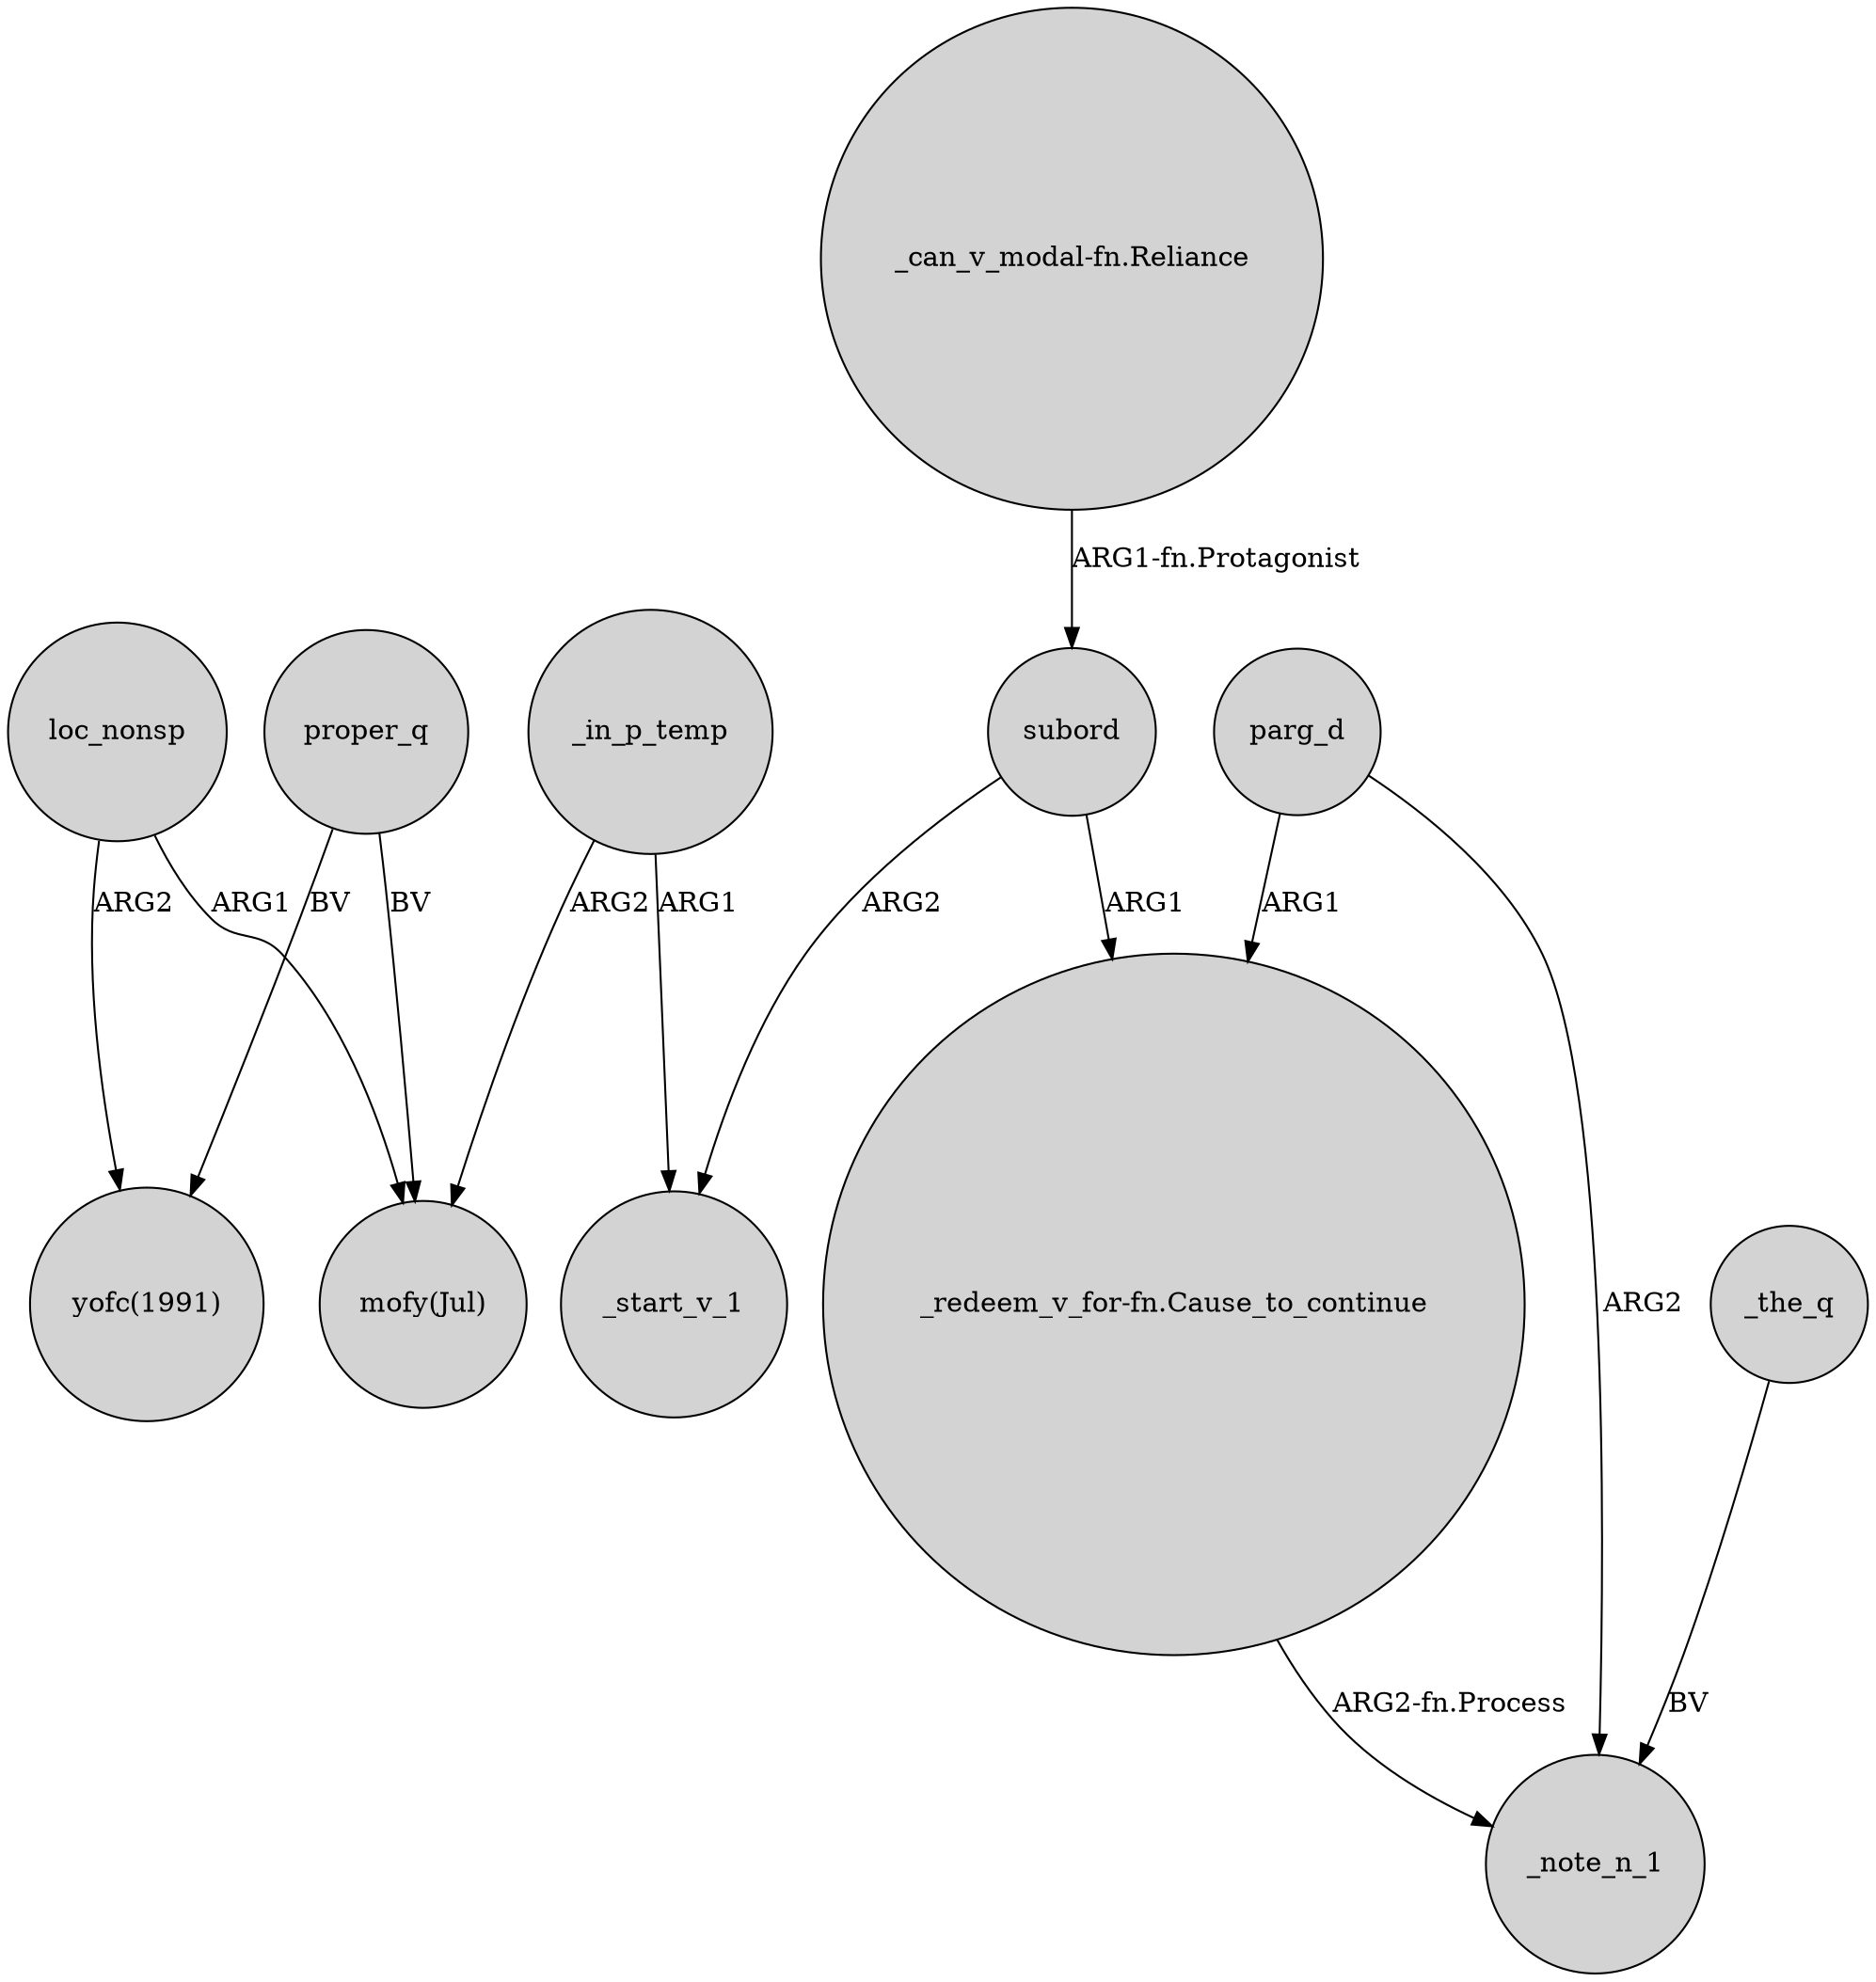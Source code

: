 digraph {
	node [shape=circle style=filled]
	_in_p_temp -> "mofy(Jul)" [label=ARG2]
	"_redeem_v_for-fn.Cause_to_continue" -> _note_n_1 [label="ARG2-fn.Process"]
	subord -> _start_v_1 [label=ARG2]
	proper_q -> "mofy(Jul)" [label=BV]
	parg_d -> "_redeem_v_for-fn.Cause_to_continue" [label=ARG1]
	proper_q -> "yofc(1991)" [label=BV]
	loc_nonsp -> "mofy(Jul)" [label=ARG1]
	loc_nonsp -> "yofc(1991)" [label=ARG2]
	subord -> "_redeem_v_for-fn.Cause_to_continue" [label=ARG1]
	"_can_v_modal-fn.Reliance" -> subord [label="ARG1-fn.Protagonist"]
	_the_q -> _note_n_1 [label=BV]
	parg_d -> _note_n_1 [label=ARG2]
	_in_p_temp -> _start_v_1 [label=ARG1]
}
